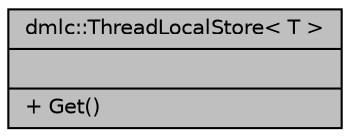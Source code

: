 digraph "dmlc::ThreadLocalStore&lt; T &gt;"
{
 // LATEX_PDF_SIZE
  edge [fontname="Helvetica",fontsize="10",labelfontname="Helvetica",labelfontsize="10"];
  node [fontname="Helvetica",fontsize="10",shape=record];
  Node1 [label="{dmlc::ThreadLocalStore\< T \>\n||+ Get()\l}",height=0.2,width=0.4,color="black", fillcolor="grey75", style="filled", fontcolor="black",tooltip="A threadlocal store to store threadlocal variables. Will return a thread local singleton of type T."];
}
